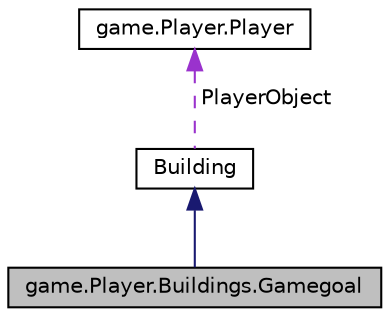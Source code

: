 digraph "game.Player.Buildings.Gamegoal"
{
 // LATEX_PDF_SIZE
  edge [fontname="Helvetica",fontsize="10",labelfontname="Helvetica",labelfontsize="10"];
  node [fontname="Helvetica",fontsize="10",shape=record];
  Node1 [label="game.Player.Buildings.Gamegoal",height=0.2,width=0.4,color="black", fillcolor="grey75", style="filled", fontcolor="black",tooltip="Класс Gamegoal служит целью для игрока. После постройки, игра считается пройденной."];
  Node2 -> Node1 [dir="back",color="midnightblue",fontsize="10",style="solid"];
  Node2 [label="Building",height=0.2,width=0.4,color="black", fillcolor="white", style="filled",URL="$classgame_1_1_player_1_1_building.html",tooltip="Класс Building даёт возможность строительства игроку. Так же предоставляет возможность улучшать здани..."];
  Node3 -> Node2 [dir="back",color="darkorchid3",fontsize="10",style="dashed",label=" PlayerObject" ];
  Node3 [label="game.Player.Player",height=0.2,width=0.4,color="black", fillcolor="white", style="filled",URL="$classgame_1_1_player_1_1_player.html",tooltip="Класс Player хранит в себе информация о ресурсах. В хранение входит: кол-во каждого ресурса,..."];
}

